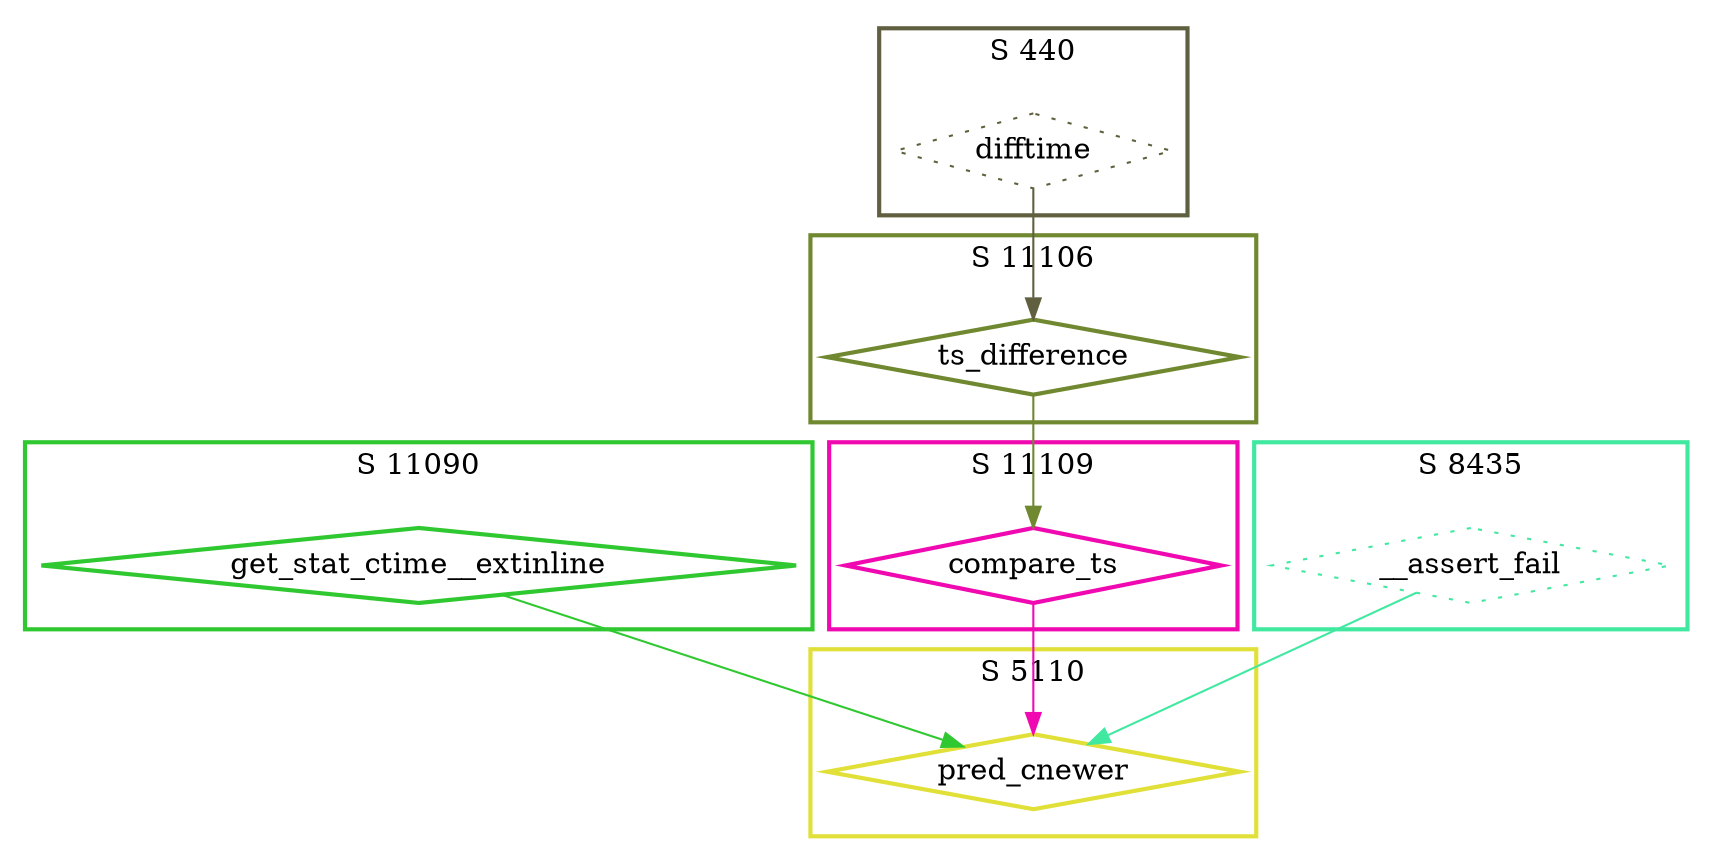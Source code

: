 digraph G {
  ratio=0.500000;
  "UV get_stat_ctime__extinline (11090)" [shape=diamond,
                                          label="get_stat_ctime__extinline",
                                          color="#30C830", style=bold];
  "UV ts_difference (11106)" [shape=diamond, label="ts_difference",
                              color="#708830", style=bold];
  "UV compare_ts (11109)" [shape=diamond, label="compare_ts",
                           color="#F008B0", style=bold];
  "UV difftime (440)" [shape=diamond, label="difftime", color="#606040",
                       style=dotted];
  "UV pred_cnewer (5110)" [shape=diamond, label="pred_cnewer",
                           color="#E0E038", style=bold];
  "UV __assert_fail (8435)" [shape=diamond, label="__assert_fail",
                             color="#40E8A0", style=dotted];
  
  subgraph cluster_11106 { label="S 11106";
    color="#708830";
    style=bold;
    "UV ts_difference (11106)"; };
  subgraph cluster_11090 { label="S 11090";
    color="#30C830";
    style=bold;
    "UV get_stat_ctime__extinline (11090)"; };
  subgraph cluster_5110 { label="S 5110";
    color="#E0E038";
    style=bold;
    "UV pred_cnewer (5110)"; };
  subgraph cluster_11109 { label="S 11109";
    color="#F008B0";
    style=bold;
    "UV compare_ts (11109)"; };
  subgraph cluster_8435 { label="S 8435";
    color="#40E8A0";
    style=bold;
    "UV __assert_fail (8435)"; };
  subgraph cluster_440 { label="S 440";
    color="#606040";
    style=bold;
    "UV difftime (440)"; };
  
  "UV get_stat_ctime__extinline (11090)" -> "UV pred_cnewer (5110)" [
  color="#30C830"];
  "UV ts_difference (11106)" -> "UV compare_ts (11109)" [color="#708830"];
  "UV compare_ts (11109)" -> "UV pred_cnewer (5110)" [color="#F008B0"];
  "UV difftime (440)" -> "UV ts_difference (11106)" [color="#606040"];
  "UV __assert_fail (8435)" -> "UV pred_cnewer (5110)" [color="#40E8A0"];
  
  }